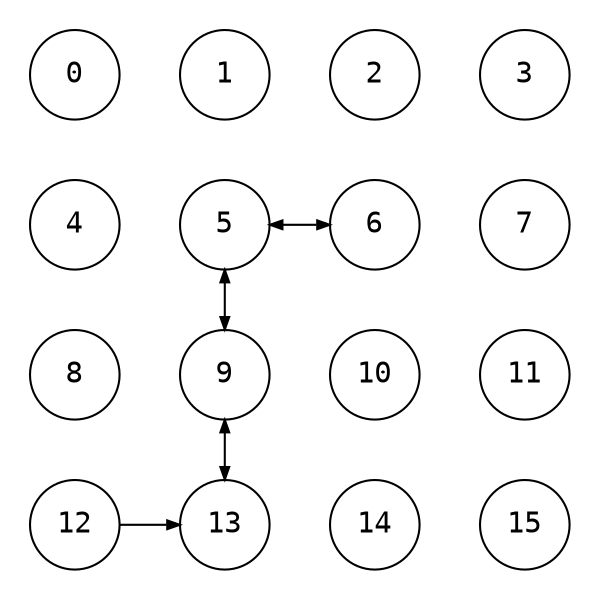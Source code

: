 digraph {
    node [shape=circle, fontname="monospace", fixedsize=true, width=0.6, height=0.6];
    edge [arrowsize=0.6, fontname="monospace"];
    pad=0.2;
    nodesep=0.4;
    ranksep=0.4;

    5 -> {6, 9} [dir=both];
    9 -> {13} [dir=both];
    {12} -> 13;

    edge [style=invis];

    0 -> 4 -> 8 -> 12;
    1 -> 5;
    2 -> 6 -> 10 -> 14;
    3 -> 7 -> 11 -> 15;

    rank=same {0; 1; 2; 3};
    rank=same {4; 5; 6; 7};
    rank=same {8; 9; 10; 11};
    rank=same {12; 13; 14; 15};
}